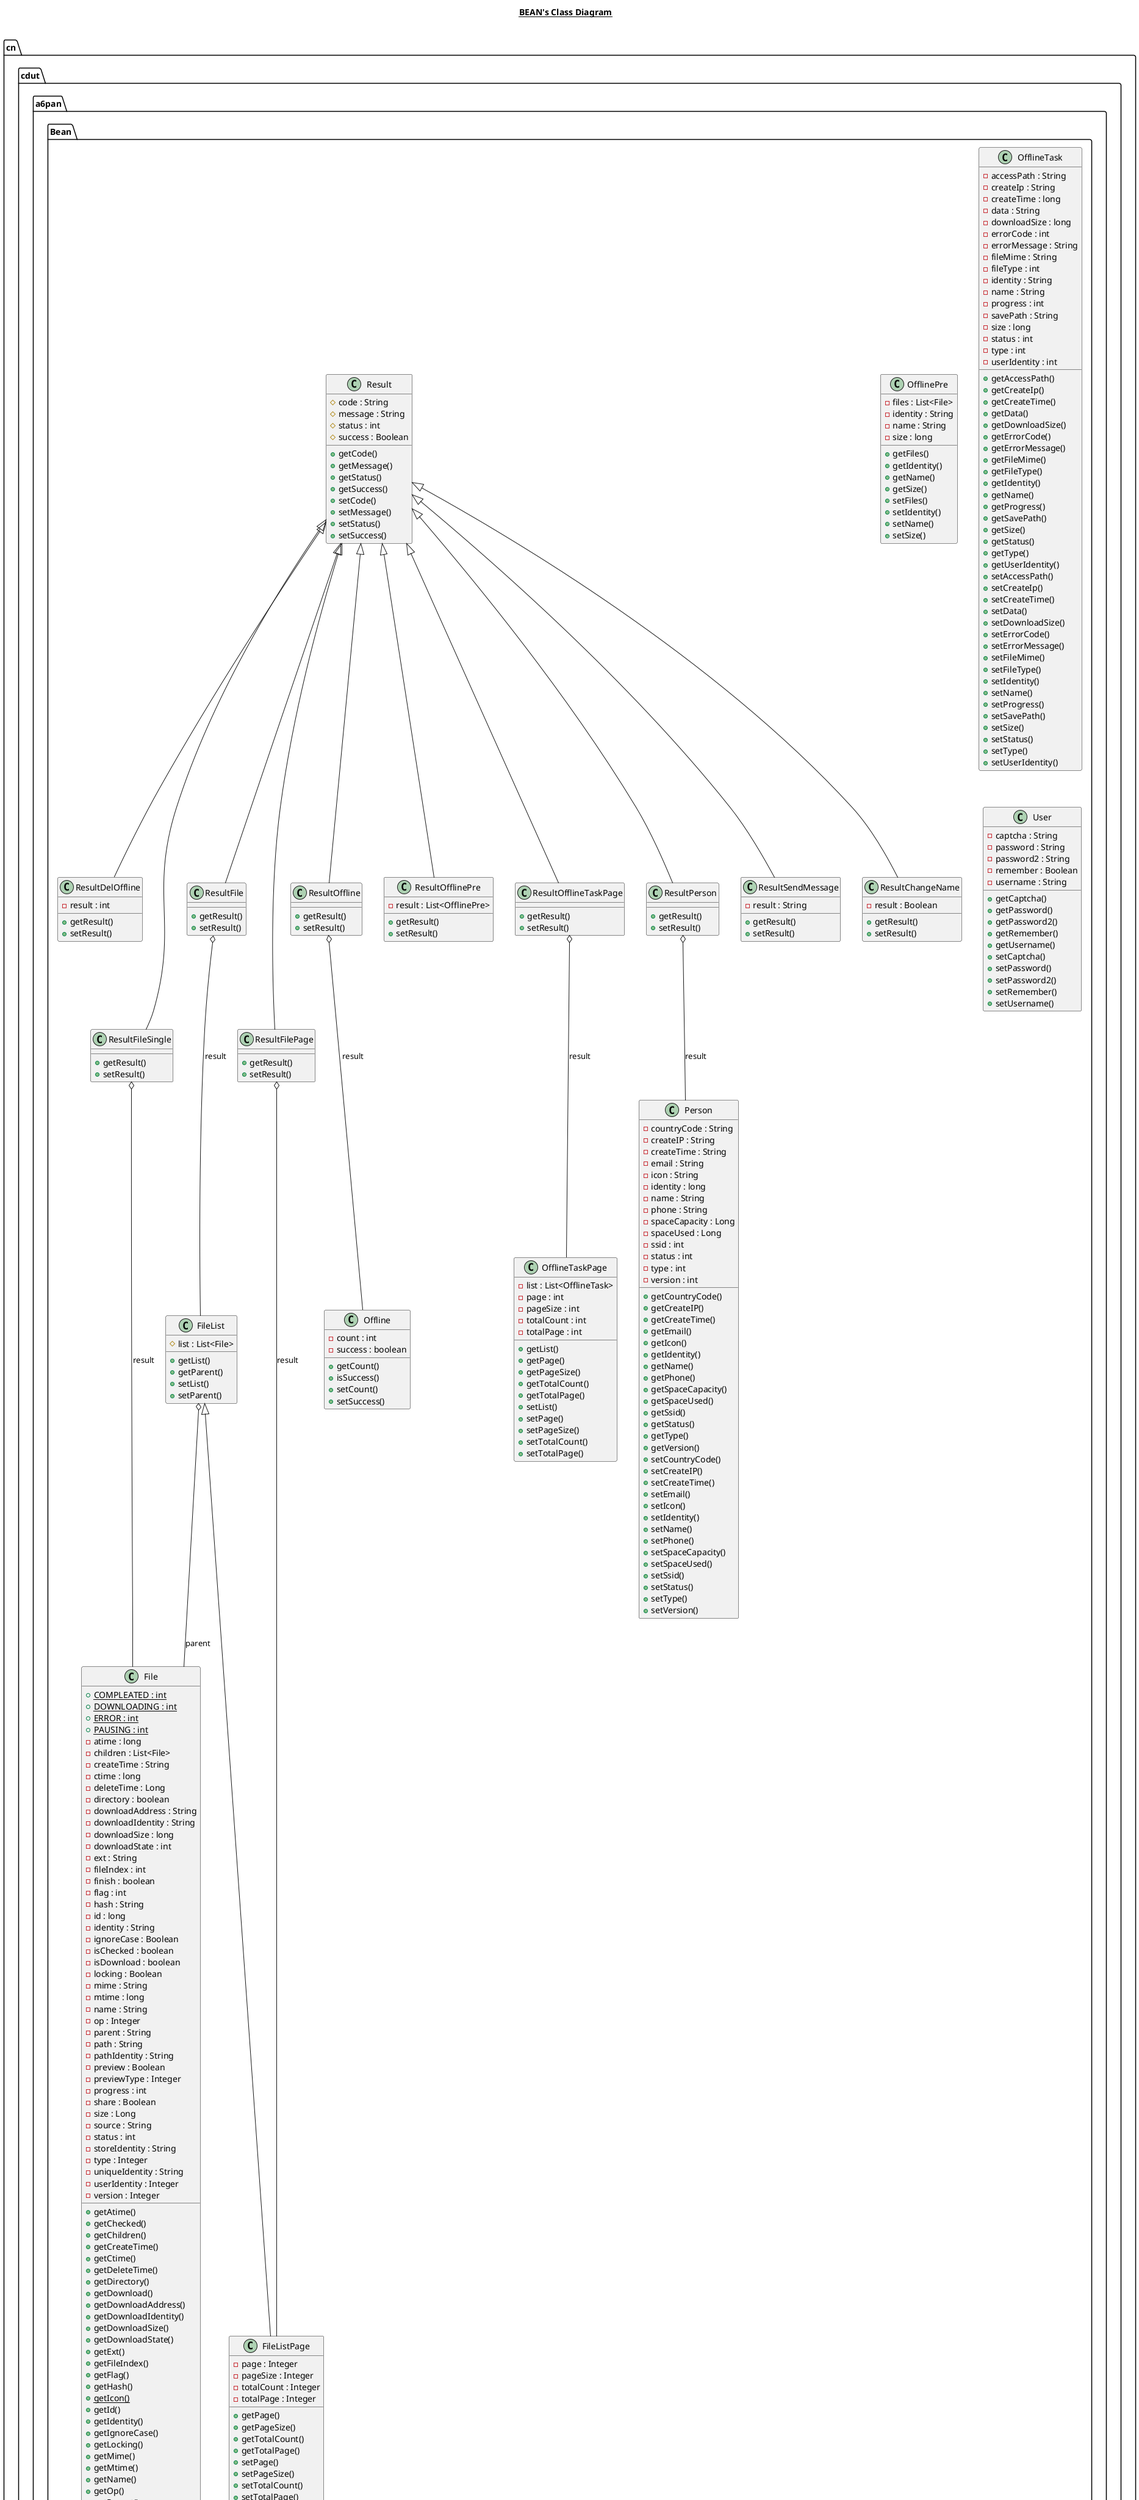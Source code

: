 @startuml

title __BEAN's Class Diagram__\n

  namespace cn.cdut.a6pan {
    namespace Bean {
      class cn.cdut.a6pan.Bean.File {
          {static} + COMPLEATED : int
          {static} + DOWNLOADING : int
          {static} + ERROR : int
          {static} + PAUSING : int
          - atime : long
          - children : List<File>
          - createTime : String
          - ctime : long
          - deleteTime : Long
          - directory : boolean
          - downloadAddress : String
          - downloadIdentity : String
          - downloadSize : long
          - downloadState : int
          - ext : String
          - fileIndex : int
          - finish : boolean
          - flag : int
          - hash : String
          - id : long
          - identity : String
          - ignoreCase : Boolean
          - isChecked : boolean
          - isDownload : boolean
          - locking : Boolean
          - mime : String
          - mtime : long
          - name : String
          - op : Integer
          - parent : String
          - path : String
          - pathIdentity : String
          - preview : Boolean
          - previewType : Integer
          - progress : int
          - share : Boolean
          - size : Long
          - source : String
          - status : int
          - storeIdentity : String
          - type : Integer
          - uniqueIdentity : String
          - userIdentity : Integer
          - version : Integer
          + getAtime()
          + getChecked()
          + getChildren()
          + getCreateTime()
          + getCtime()
          + getDeleteTime()
          + getDirectory()
          + getDownload()
          + getDownloadAddress()
          + getDownloadIdentity()
          + getDownloadSize()
          + getDownloadState()
          + getExt()
          + getFileIndex()
          + getFlag()
          + getHash()
          {static} + getIcon()
          + getId()
          + getIdentity()
          + getIgnoreCase()
          + getLocking()
          + getMime()
          + getMtime()
          + getName()
          + getOp()
          + getParent()
          + getPath()
          + getPathIdentity()
          + getPreview()
          + getPreviewType()
          + getProgress()
          + getShare()
          + getSize()
          {static} + getSize()
          + getSource()
          + getStatus()
          + getStoreIdentity()
          {static} + getTime()
          + getType()
          + getUniqueIdentity()
          + getUserIdentity()
          + getVersion()
          + isFinish()
          + setAtime()
          + setChecked()
          + setChildren()
          + setCreateTime()
          + setCtime()
          + setDeleteTime()
          + setDirectory()
          + setDownload()
          + setDownloadAddress()
          + setDownloadIdentity()
          + setDownloadSize()
          + setDownloadState()
          + setExt()
          + setFileIndex()
          + setFinish()
          + setFlag()
          + setHash()
          + setId()
          + setIdentity()
          + setIgnoreCase()
          + setLocking()
          + setMime()
          + setMtime()
          + setName()
          + setOp()
          + setParent()
          + setPath()
          + setPathIdentity()
          + setPreview()
          + setPreviewType()
          + setProgress()
          + setShare()
          + setSize()
          + setSource()
          + setStatus()
          + setStoreIdentity()
          + setType()
          + setUniqueIdentity()
          + setUserIdentity()
          + setVersion()
      }
    }
  }
  

  namespace cn.cdut.a6pan {
    namespace Bean {
      class cn.cdut.a6pan.Bean.FileList {
          # list : List<File>
          + getList()
          + getParent()
          + setList()
          + setParent()
      }
    }
  }
  

  namespace cn.cdut.a6pan {
    namespace Bean {
      class cn.cdut.a6pan.Bean.FileListPage {
          - page : Integer
          - pageSize : Integer
          - totalCount : Integer
          - totalPage : Integer
          + getPage()
          + getPageSize()
          + getTotalCount()
          + getTotalPage()
          + setPage()
          + setPageSize()
          + setTotalCount()
          + setTotalPage()
      }
    }
  }
  

  namespace cn.cdut.a6pan {
    namespace Bean {
      class cn.cdut.a6pan.Bean.Offline {
          - count : int
          - success : boolean
          + getCount()
          + isSuccess()
          + setCount()
          + setSuccess()
      }
    }
  }
  

  namespace cn.cdut.a6pan {
    namespace Bean {
      class cn.cdut.a6pan.Bean.OfflinePre {
          - files : List<File>
          - identity : String
          - name : String
          - size : long
          + getFiles()
          + getIdentity()
          + getName()
          + getSize()
          + setFiles()
          + setIdentity()
          + setName()
          + setSize()
      }
    }
  }
  

  namespace cn.cdut.a6pan {
    namespace Bean {
      class cn.cdut.a6pan.Bean.OfflineTask {
          - accessPath : String
          - createIp : String
          - createTime : long
          - data : String
          - downloadSize : long
          - errorCode : int
          - errorMessage : String
          - fileMime : String
          - fileType : int
          - identity : String
          - name : String
          - progress : int
          - savePath : String
          - size : long
          - status : int
          - type : int
          - userIdentity : int
          + getAccessPath()
          + getCreateIp()
          + getCreateTime()
          + getData()
          + getDownloadSize()
          + getErrorCode()
          + getErrorMessage()
          + getFileMime()
          + getFileType()
          + getIdentity()
          + getName()
          + getProgress()
          + getSavePath()
          + getSize()
          + getStatus()
          + getType()
          + getUserIdentity()
          + setAccessPath()
          + setCreateIp()
          + setCreateTime()
          + setData()
          + setDownloadSize()
          + setErrorCode()
          + setErrorMessage()
          + setFileMime()
          + setFileType()
          + setIdentity()
          + setName()
          + setProgress()
          + setSavePath()
          + setSize()
          + setStatus()
          + setType()
          + setUserIdentity()
      }
    }
  }
  

  namespace cn.cdut.a6pan {
    namespace Bean {
      class cn.cdut.a6pan.Bean.OfflineTaskPage {
          - list : List<OfflineTask>
          - page : int
          - pageSize : int
          - totalCount : int
          - totalPage : int
          + getList()
          + getPage()
          + getPageSize()
          + getTotalCount()
          + getTotalPage()
          + setList()
          + setPage()
          + setPageSize()
          + setTotalCount()
          + setTotalPage()
      }
    }
  }
  

  namespace cn.cdut.a6pan {
    namespace Bean {
      class cn.cdut.a6pan.Bean.Person {
          - countryCode : String
          - createIP : String
          - createTime : String
          - email : String
          - icon : String
          - identity : long
          - name : String
          - phone : String
          - spaceCapacity : Long
          - spaceUsed : Long
          - ssid : int
          - status : int
          - type : int
          - version : int
          + getCountryCode()
          + getCreateIP()
          + getCreateTime()
          + getEmail()
          + getIcon()
          + getIdentity()
          + getName()
          + getPhone()
          + getSpaceCapacity()
          + getSpaceUsed()
          + getSsid()
          + getStatus()
          + getType()
          + getVersion()
          + setCountryCode()
          + setCreateIP()
          + setCreateTime()
          + setEmail()
          + setIcon()
          + setIdentity()
          + setName()
          + setPhone()
          + setSpaceCapacity()
          + setSpaceUsed()
          + setSsid()
          + setStatus()
          + setType()
          + setVersion()
      }
    }
  }
  

  namespace cn.cdut.a6pan {
    namespace Bean {
      class cn.cdut.a6pan.Bean.Result {
          # code : String
          # message : String
          # status : int
          # success : Boolean
          + getCode()
          + getMessage()
          + getStatus()
          + getSuccess()
          + setCode()
          + setMessage()
          + setStatus()
          + setSuccess()
      }
    }
  }
  

  namespace cn.cdut.a6pan {
    namespace Bean {
      class cn.cdut.a6pan.Bean.ResultChangeName {
          - result : Boolean
          + getResult()
          + setResult()
      }
    }
  }
  

  namespace cn.cdut.a6pan {
    namespace Bean {
      class cn.cdut.a6pan.Bean.ResultDelOffline {
          - result : int
          + getResult()
          + setResult()
      }
    }
  }
  

  namespace cn.cdut.a6pan {
    namespace Bean {
      class cn.cdut.a6pan.Bean.ResultFile {
          + getResult()
          + setResult()
      }
    }
  }
  

  namespace cn.cdut.a6pan {
    namespace Bean {
      class cn.cdut.a6pan.Bean.ResultFilePage {
          + getResult()
          + setResult()
      }
    }
  }
  

  namespace cn.cdut.a6pan {
    namespace Bean {
      class cn.cdut.a6pan.Bean.ResultFileSingle {
          + getResult()
          + setResult()
      }
    }
  }
  

  namespace cn.cdut.a6pan {
    namespace Bean {
      class cn.cdut.a6pan.Bean.ResultOffline {
          + getResult()
          + setResult()
      }
    }
  }
  

  namespace cn.cdut.a6pan {
    namespace Bean {
      class cn.cdut.a6pan.Bean.ResultOfflinePre {
          - result : List<OfflinePre>
          + getResult()
          + setResult()
      }
    }
  }
  

  namespace cn.cdut.a6pan {
    namespace Bean {
      class cn.cdut.a6pan.Bean.ResultOfflineTaskPage {
          + getResult()
          + setResult()
      }
    }
  }
  

  namespace cn.cdut.a6pan {
    namespace Bean {
      class cn.cdut.a6pan.Bean.ResultPerson {
          + getResult()
          + setResult()
      }
    }
  }
  

  namespace cn.cdut.a6pan {
    namespace Bean {
      class cn.cdut.a6pan.Bean.ResultSendMessage {
          - result : String
          + getResult()
          + setResult()
      }
    }
  }
  

  namespace cn.cdut.a6pan {
    namespace Bean {
      class cn.cdut.a6pan.Bean.User {
          - captcha : String
          - password : String
          - password2 : String
          - remember : Boolean
          - username : String
          + getCaptcha()
          + getPassword()
          + getPassword2()
          + getRemember()
          + getUsername()
          + setCaptcha()
          + setPassword()
          + setPassword2()
          + setRemember()
          + setUsername()
      }
    }
  }
  

  cn.cdut.a6pan.Bean.FileList o-- cn.cdut.a6pan.Bean.File : parent
  cn.cdut.a6pan.Bean.FileListPage -up-|> cn.cdut.a6pan.Bean.FileList
  cn.cdut.a6pan.Bean.ResultChangeName -up-|> cn.cdut.a6pan.Bean.Result
  cn.cdut.a6pan.Bean.ResultDelOffline -up-|> cn.cdut.a6pan.Bean.Result
  cn.cdut.a6pan.Bean.ResultFile -up-|> cn.cdut.a6pan.Bean.Result
  cn.cdut.a6pan.Bean.ResultFile o-- cn.cdut.a6pan.Bean.FileList : result
  cn.cdut.a6pan.Bean.ResultFilePage -up-|> cn.cdut.a6pan.Bean.Result
  cn.cdut.a6pan.Bean.ResultFilePage o-- cn.cdut.a6pan.Bean.FileListPage : result
  cn.cdut.a6pan.Bean.ResultFileSingle -up-|> cn.cdut.a6pan.Bean.Result
  cn.cdut.a6pan.Bean.ResultFileSingle o-- cn.cdut.a6pan.Bean.File : result
  cn.cdut.a6pan.Bean.ResultOffline -up-|> cn.cdut.a6pan.Bean.Result
  cn.cdut.a6pan.Bean.ResultOffline o-- cn.cdut.a6pan.Bean.Offline : result
  cn.cdut.a6pan.Bean.ResultOfflinePre -up-|> cn.cdut.a6pan.Bean.Result
  cn.cdut.a6pan.Bean.ResultOfflineTaskPage -up-|> cn.cdut.a6pan.Bean.Result
  cn.cdut.a6pan.Bean.ResultOfflineTaskPage o-- cn.cdut.a6pan.Bean.OfflineTaskPage : result
  cn.cdut.a6pan.Bean.ResultPerson -up-|> cn.cdut.a6pan.Bean.Result
  cn.cdut.a6pan.Bean.ResultPerson o-- cn.cdut.a6pan.Bean.Person : result
  cn.cdut.a6pan.Bean.ResultSendMessage -up-|> cn.cdut.a6pan.Bean.Result


right footer


PlantUML diagram generated by SketchIt! (https://bitbucket.org/pmesmeur/sketch.it)
For more information about this tool, please contact philippe.mesmeur@gmail.com
endfooter

@enduml
